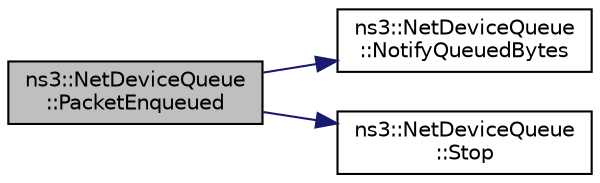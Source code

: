 digraph "ns3::NetDeviceQueue::PacketEnqueued"
{
 // LATEX_PDF_SIZE
  edge [fontname="Helvetica",fontsize="10",labelfontname="Helvetica",labelfontsize="10"];
  node [fontname="Helvetica",fontsize="10",shape=record];
  rankdir="LR";
  Node1 [label="ns3::NetDeviceQueue\l::PacketEnqueued",height=0.2,width=0.4,color="black", fillcolor="grey75", style="filled", fontcolor="black",tooltip="Perform the actions required by flow control and dynamic queue limits when a packet is enqueued in th..."];
  Node1 -> Node2 [color="midnightblue",fontsize="10",style="solid",fontname="Helvetica"];
  Node2 [label="ns3::NetDeviceQueue\l::NotifyQueuedBytes",height=0.2,width=0.4,color="black", fillcolor="white", style="filled",URL="$classns3_1_1_net_device_queue.html#a6de25696a8c8aefa7a7eccd7d69bfc63",tooltip="Called by the netdevice to report the number of bytes queued to the device queue."];
  Node1 -> Node3 [color="midnightblue",fontsize="10",style="solid",fontname="Helvetica"];
  Node3 [label="ns3::NetDeviceQueue\l::Stop",height=0.2,width=0.4,color="black", fillcolor="white", style="filled",URL="$classns3_1_1_net_device_queue.html#a7890ad382a288dd85dd25e0de8f75f3d",tooltip="Called by the device to stop this device transmission queue."];
}
